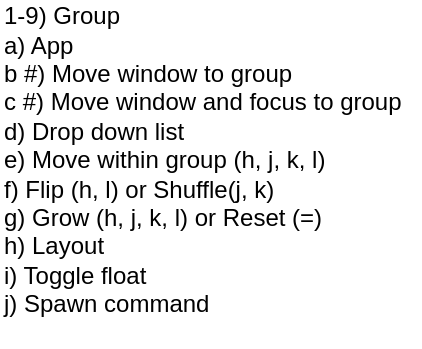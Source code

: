 <mxfile version="14.1.9" type="github">
  <diagram id="1phXy7D9lZ2203PdihrP" name="Page-1">
    <mxGraphModel dx="338" dy="1544" grid="1" gridSize="10" guides="1" tooltips="1" connect="1" arrows="1" fold="1" page="1" pageScale="1" pageWidth="1169" pageHeight="827" math="0" shadow="0">
      <root>
        <mxCell id="0" />
        <mxCell id="1" parent="0" />
        <mxCell id="N6gKSqRwfdC3hSwbh4in-1" value="&lt;div align=&quot;left&quot;&gt;1-9) Group&lt;/div&gt;&lt;div align=&quot;left&quot;&gt;a) App&lt;/div&gt;&lt;div align=&quot;left&quot;&gt;b #) Move window to group&lt;br&gt;&lt;/div&gt;&lt;div align=&quot;left&quot;&gt;c #) Move window and focus to group&lt;br&gt;&lt;/div&gt;&lt;div align=&quot;left&quot;&gt;d) Drop down list &lt;br&gt;&lt;/div&gt;&lt;div align=&quot;left&quot;&gt;e) Move within group (h, j, k, l)&lt;br&gt;&lt;/div&gt;&lt;div align=&quot;left&quot;&gt;f) Flip (h, l) or Shuffle(j, k)&lt;/div&gt;&lt;div align=&quot;left&quot;&gt;g) Grow (h, j, k, l) or Reset (=)&lt;br&gt;&lt;/div&gt;&lt;div align=&quot;left&quot;&gt;h) Layout&lt;/div&gt;&lt;div align=&quot;left&quot;&gt;i) Toggle float&lt;br&gt;&lt;/div&gt;&lt;div align=&quot;left&quot;&gt;j) Spawn command&lt;br&gt;&lt;/div&gt;&lt;div align=&quot;left&quot;&gt;&lt;br&gt;&lt;/div&gt;" style="text;html=1;align=left;verticalAlign=middle;resizable=0;points=[];autosize=1;" vertex="1" parent="1">
          <mxGeometry x="119" y="-15" width="210" height="170" as="geometry" />
        </mxCell>
      </root>
    </mxGraphModel>
  </diagram>
</mxfile>
